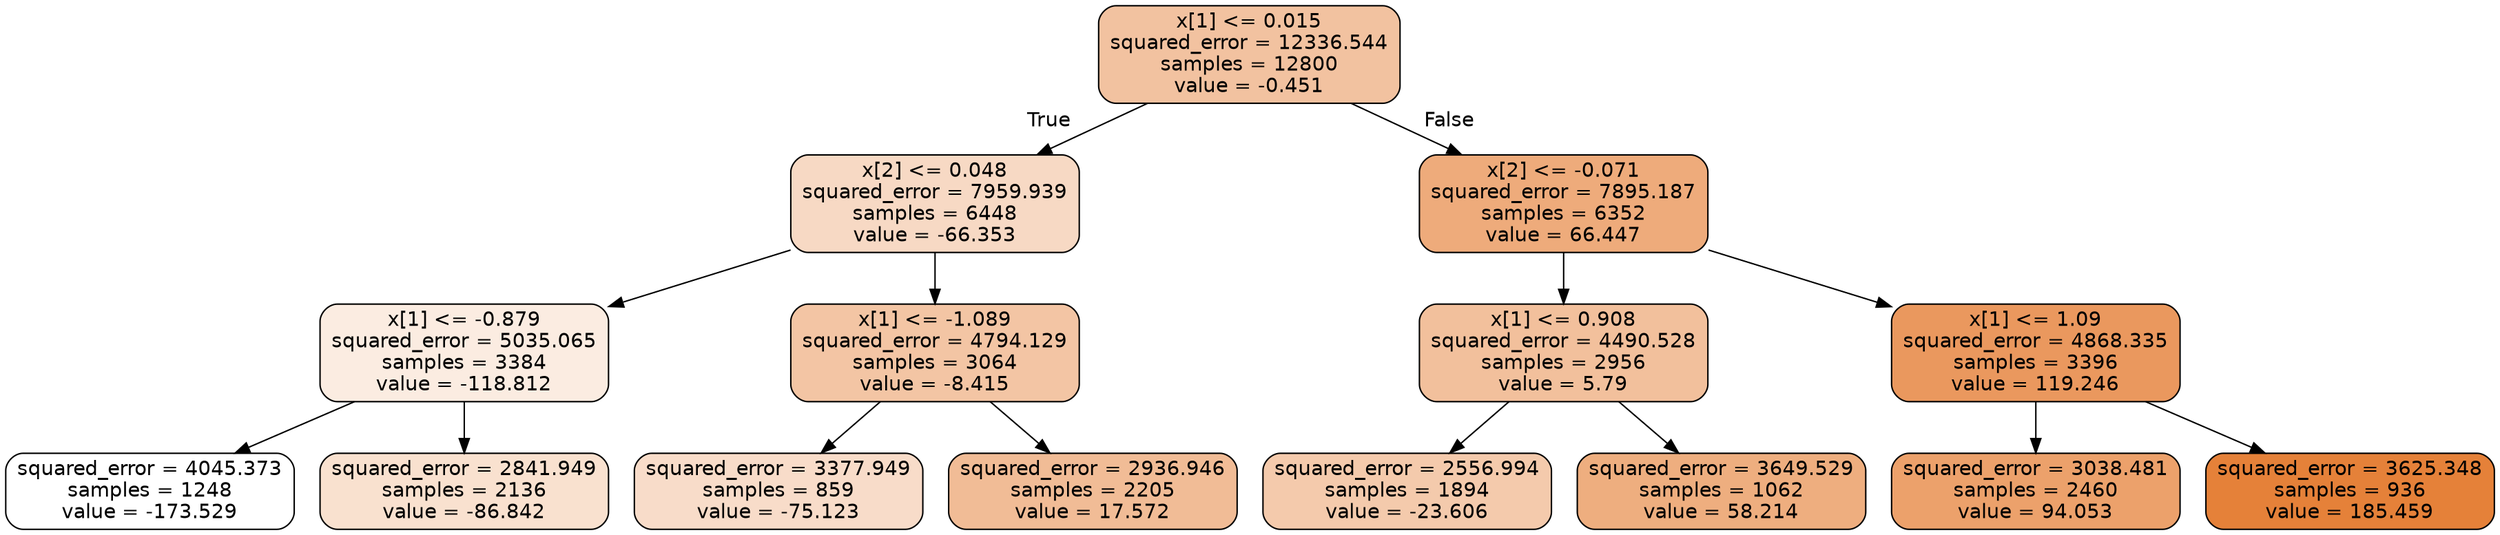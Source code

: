 digraph Tree {
node [shape=box, style="filled, rounded", color="black", fontname="helvetica"] ;
edge [fontname="helvetica"] ;
0 [label="x[1] <= 0.015\nsquared_error = 12336.544\nsamples = 12800\nvalue = -0.451", fillcolor="#f2c2a0"] ;
1 [label="x[2] <= 0.048\nsquared_error = 7959.939\nsamples = 6448\nvalue = -66.353", fillcolor="#f7d9c4"] ;
0 -> 1 [labeldistance=2.5, labelangle=45, headlabel="True"] ;
2 [label="x[1] <= -0.879\nsquared_error = 5035.065\nsamples = 3384\nvalue = -118.812", fillcolor="#fbece1"] ;
1 -> 2 ;
3 [label="squared_error = 4045.373\nsamples = 1248\nvalue = -173.529", fillcolor="#ffffff"] ;
2 -> 3 ;
4 [label="squared_error = 2841.949\nsamples = 2136\nvalue = -86.842", fillcolor="#f9e1cf"] ;
2 -> 4 ;
5 [label="x[1] <= -1.089\nsquared_error = 4794.129\nsamples = 3064\nvalue = -8.415", fillcolor="#f3c5a4"] ;
1 -> 5 ;
6 [label="squared_error = 3377.949\nsamples = 859\nvalue = -75.123", fillcolor="#f8dcc9"] ;
5 -> 6 ;
7 [label="squared_error = 2936.946\nsamples = 2205\nvalue = 17.572", fillcolor="#f1bc96"] ;
5 -> 7 ;
8 [label="x[2] <= -0.071\nsquared_error = 7895.187\nsamples = 6352\nvalue = 66.447", fillcolor="#eeab7b"] ;
0 -> 8 [labeldistance=2.5, labelangle=-45, headlabel="False"] ;
9 [label="x[1] <= 0.908\nsquared_error = 4490.528\nsamples = 2956\nvalue = 5.79", fillcolor="#f2c09c"] ;
8 -> 9 ;
10 [label="squared_error = 2556.994\nsamples = 1894\nvalue = -23.606", fillcolor="#f4caac"] ;
9 -> 10 ;
11 [label="squared_error = 3649.529\nsamples = 1062\nvalue = 58.214", fillcolor="#eeae7f"] ;
9 -> 11 ;
12 [label="x[1] <= 1.09\nsquared_error = 4868.335\nsamples = 3396\nvalue = 119.246", fillcolor="#ea985e"] ;
8 -> 12 ;
13 [label="squared_error = 3038.481\nsamples = 2460\nvalue = 94.053", fillcolor="#eca16b"] ;
12 -> 13 ;
14 [label="squared_error = 3625.348\nsamples = 936\nvalue = 185.459", fillcolor="#e58139"] ;
12 -> 14 ;
}